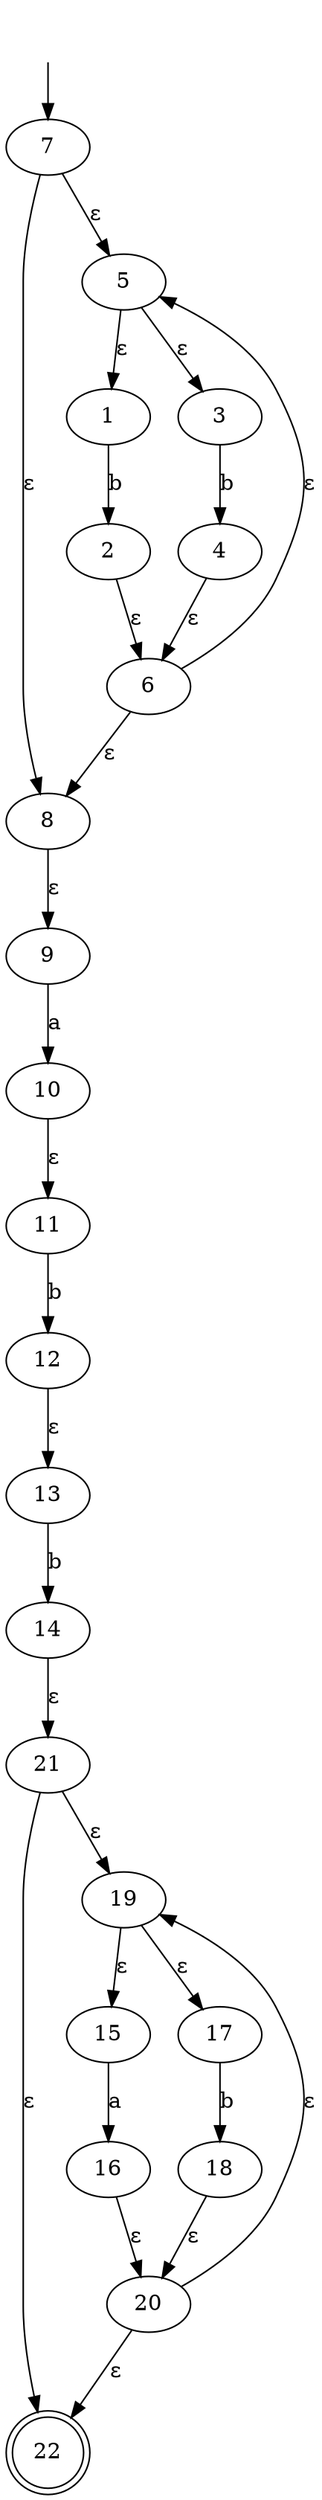 digraph fa {
	7 [label=7]
	22 [label=22]
	8 [label=8]
	9 [label=9]
	5 [label=5]
	1 [label=1]
	3 [label=3]
	2 [label=2]
	6 [label=6]
	4 [label=4]
	10 [label=10]
	11 [label=11]
	12 [label=12]
	13 [label=13]
	14 [label=14]
	21 [label=21]
	19 [label=19]
	15 [label=15]
	17 [label=17]
	16 [label=16]
	20 [label=20]
	18 [label=18]
	7
	22 [shape=doublecircle]
	8
	9
	5
	1
	3
	2
	6
	4
	10
	11
	12
	13
	14
	21
	19
	15
	17
	16
	20
	18
	8 -> 9 [label="ε"]
	7 -> 8 [label="ε"]
	7 -> 5 [label="ε"]
	5 -> 1 [label="ε"]
	5 -> 3 [label="ε"]
	1 -> 2 [label=b]
	2 -> 6 [label="ε"]
	3 -> 4 [label=b]
	4 -> 6 [label="ε"]
	6 -> 5 [label="ε"]
	6 -> 8 [label="ε"]
	10 -> 11 [label="ε"]
	9 -> 10 [label=a]
	12 -> 13 [label="ε"]
	11 -> 12 [label=b]
	14 -> 21 [label="ε"]
	13 -> 14 [label=b]
	21 -> 22 [label="ε"]
	21 -> 19 [label="ε"]
	19 -> 15 [label="ε"]
	19 -> 17 [label="ε"]
	15 -> 16 [label=a]
	16 -> 20 [label="ε"]
	17 -> 18 [label=b]
	18 -> 20 [label="ε"]
	20 -> 19 [label="ε"]
	20 -> 22 [label="ε"]
	"" [shape=plaintext]
	"" -> 7
}
